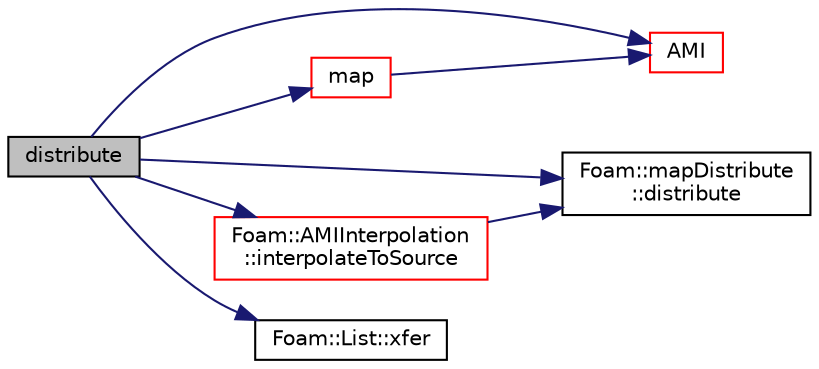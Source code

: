 digraph "distribute"
{
  bgcolor="transparent";
  edge [fontname="Helvetica",fontsize="10",labelfontname="Helvetica",labelfontsize="10"];
  node [fontname="Helvetica",fontsize="10",shape=record];
  rankdir="LR";
  Node4090 [label="distribute",height=0.2,width=0.4,color="black", fillcolor="grey75", style="filled", fontcolor="black"];
  Node4090 -> Node4091 [color="midnightblue",fontsize="10",style="solid",fontname="Helvetica"];
  Node4091 [label="AMI",height=0.2,width=0.4,color="red",URL="$a26225.html#ab75adcd6bcdc070558929c1dc61a2233",tooltip="Return reference to the AMI interpolator. "];
  Node4090 -> Node4403 [color="midnightblue",fontsize="10",style="solid",fontname="Helvetica"];
  Node4403 [label="Foam::mapDistribute\l::distribute",height=0.2,width=0.4,color="black",URL="$a28513.html#a93e1a643307eb8869f583019ca92cec2",tooltip="Distribute data using default commsType. "];
  Node4090 -> Node4404 [color="midnightblue",fontsize="10",style="solid",fontname="Helvetica"];
  Node4404 [label="Foam::AMIInterpolation\l::interpolateToSource",height=0.2,width=0.4,color="red",URL="$a25997.html#a4a40563419f839dbb3e342e64a15991a",tooltip="Interpolate from target to source with supplied op. "];
  Node4404 -> Node4403 [color="midnightblue",fontsize="10",style="solid",fontname="Helvetica"];
  Node4090 -> Node4406 [color="midnightblue",fontsize="10",style="solid",fontname="Helvetica"];
  Node4406 [label="map",height=0.2,width=0.4,color="red",URL="$a26225.html#a0d1a7c7846db8dd8bd74f9de120d62f6",tooltip="Return reference to the parallel distribution map. "];
  Node4406 -> Node4091 [color="midnightblue",fontsize="10",style="solid",fontname="Helvetica"];
  Node4090 -> Node4422 [color="midnightblue",fontsize="10",style="solid",fontname="Helvetica"];
  Node4422 [label="Foam::List::xfer",height=0.2,width=0.4,color="black",URL="$a26833.html#a48f43ee271fb2edb0fb241b72af0e59c",tooltip="Transfer contents to the Xfer container. "];
}
